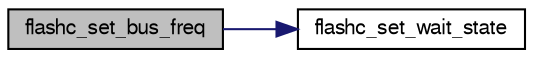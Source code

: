 digraph G
{
  edge [fontname="FreeSans",fontsize="10",labelfontname="FreeSans",labelfontsize="10"];
  node [fontname="FreeSans",fontsize="10",shape=record];
  rankdir=LR;
  Node1 [label="flashc_set_bus_freq",height=0.2,width=0.4,color="black", fillcolor="grey75", style="filled" fontcolor="black"];
  Node1 -> Node2 [color="midnightblue",fontsize="10",style="solid",fontname="FreeSans"];
  Node2 [label="flashc_set_wait_state",height=0.2,width=0.4,color="black", fillcolor="white", style="filled",URL="$a00022.html#a2835c7ef58f410290ad530d34d7e8133",tooltip="Sets the number of wait states of flash read accesses."];
}
